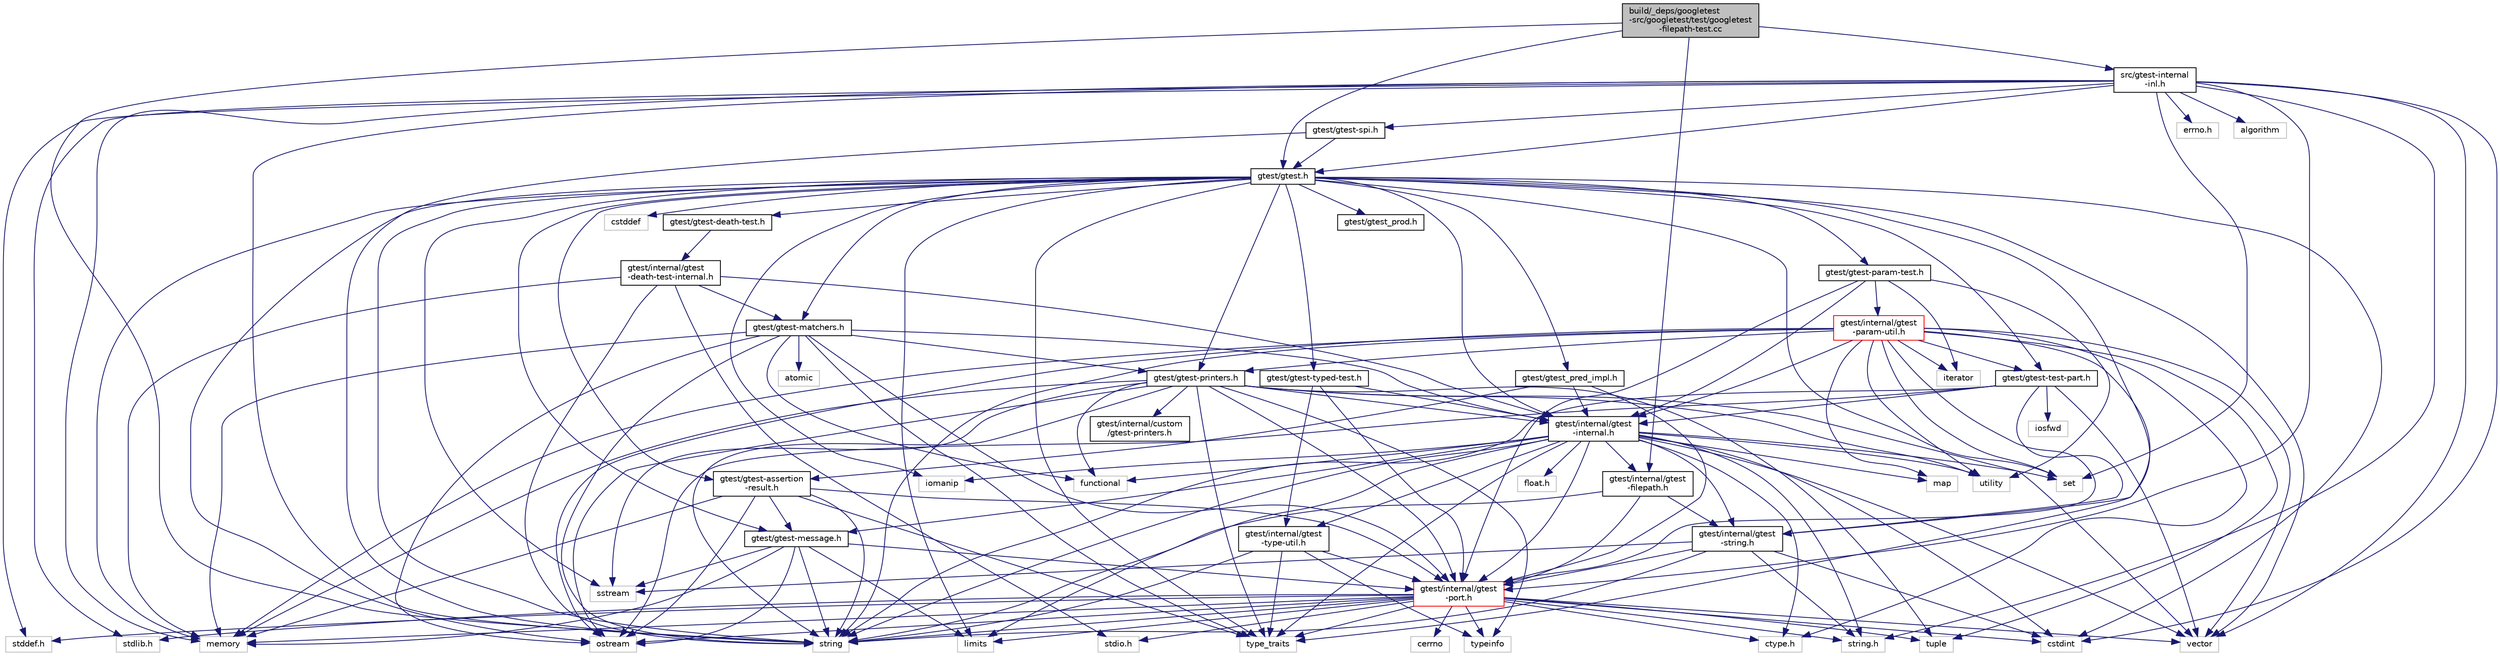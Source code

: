 digraph "build/_deps/googletest-src/googletest/test/googletest-filepath-test.cc"
{
 // LATEX_PDF_SIZE
  edge [fontname="Helvetica",fontsize="10",labelfontname="Helvetica",labelfontsize="10"];
  node [fontname="Helvetica",fontsize="10",shape=record];
  Node1 [label="build/_deps/googletest\l-src/googletest/test/googletest\l-filepath-test.cc",height=0.2,width=0.4,color="black", fillcolor="grey75", style="filled", fontcolor="black",tooltip=" "];
  Node1 -> Node2 [color="midnightblue",fontsize="10",style="solid"];
  Node2 [label="string",height=0.2,width=0.4,color="grey75", fillcolor="white", style="filled",tooltip=" "];
  Node1 -> Node3 [color="midnightblue",fontsize="10",style="solid"];
  Node3 [label="gtest/gtest.h",height=0.2,width=0.4,color="black", fillcolor="white", style="filled",URL="$gtest_8h.html",tooltip=" "];
  Node3 -> Node4 [color="midnightblue",fontsize="10",style="solid"];
  Node4 [label="cstddef",height=0.2,width=0.4,color="grey75", fillcolor="white", style="filled",tooltip=" "];
  Node3 -> Node5 [color="midnightblue",fontsize="10",style="solid"];
  Node5 [label="cstdint",height=0.2,width=0.4,color="grey75", fillcolor="white", style="filled",tooltip=" "];
  Node3 -> Node6 [color="midnightblue",fontsize="10",style="solid"];
  Node6 [label="iomanip",height=0.2,width=0.4,color="grey75", fillcolor="white", style="filled",tooltip=" "];
  Node3 -> Node7 [color="midnightblue",fontsize="10",style="solid"];
  Node7 [label="limits",height=0.2,width=0.4,color="grey75", fillcolor="white", style="filled",tooltip=" "];
  Node3 -> Node8 [color="midnightblue",fontsize="10",style="solid"];
  Node8 [label="memory",height=0.2,width=0.4,color="grey75", fillcolor="white", style="filled",tooltip=" "];
  Node3 -> Node9 [color="midnightblue",fontsize="10",style="solid"];
  Node9 [label="ostream",height=0.2,width=0.4,color="grey75", fillcolor="white", style="filled",tooltip=" "];
  Node3 -> Node10 [color="midnightblue",fontsize="10",style="solid"];
  Node10 [label="set",height=0.2,width=0.4,color="grey75", fillcolor="white", style="filled",tooltip=" "];
  Node3 -> Node11 [color="midnightblue",fontsize="10",style="solid"];
  Node11 [label="sstream",height=0.2,width=0.4,color="grey75", fillcolor="white", style="filled",tooltip=" "];
  Node3 -> Node2 [color="midnightblue",fontsize="10",style="solid"];
  Node3 -> Node12 [color="midnightblue",fontsize="10",style="solid"];
  Node12 [label="type_traits",height=0.2,width=0.4,color="grey75", fillcolor="white", style="filled",tooltip=" "];
  Node3 -> Node13 [color="midnightblue",fontsize="10",style="solid"];
  Node13 [label="vector",height=0.2,width=0.4,color="grey75", fillcolor="white", style="filled",tooltip=" "];
  Node3 -> Node14 [color="midnightblue",fontsize="10",style="solid"];
  Node14 [label="gtest/gtest-assertion\l-result.h",height=0.2,width=0.4,color="black", fillcolor="white", style="filled",URL="$gtest-assertion-result_8h.html",tooltip=" "];
  Node14 -> Node8 [color="midnightblue",fontsize="10",style="solid"];
  Node14 -> Node9 [color="midnightblue",fontsize="10",style="solid"];
  Node14 -> Node2 [color="midnightblue",fontsize="10",style="solid"];
  Node14 -> Node12 [color="midnightblue",fontsize="10",style="solid"];
  Node14 -> Node15 [color="midnightblue",fontsize="10",style="solid"];
  Node15 [label="gtest/gtest-message.h",height=0.2,width=0.4,color="black", fillcolor="white", style="filled",URL="$gtest-message_8h.html",tooltip=" "];
  Node15 -> Node7 [color="midnightblue",fontsize="10",style="solid"];
  Node15 -> Node8 [color="midnightblue",fontsize="10",style="solid"];
  Node15 -> Node9 [color="midnightblue",fontsize="10",style="solid"];
  Node15 -> Node11 [color="midnightblue",fontsize="10",style="solid"];
  Node15 -> Node2 [color="midnightblue",fontsize="10",style="solid"];
  Node15 -> Node16 [color="midnightblue",fontsize="10",style="solid"];
  Node16 [label="gtest/internal/gtest\l-port.h",height=0.2,width=0.4,color="red", fillcolor="white", style="filled",URL="$gtest-port_8h.html",tooltip=" "];
  Node16 -> Node17 [color="midnightblue",fontsize="10",style="solid"];
  Node17 [label="ctype.h",height=0.2,width=0.4,color="grey75", fillcolor="white", style="filled",tooltip=" "];
  Node16 -> Node18 [color="midnightblue",fontsize="10",style="solid"];
  Node18 [label="stddef.h",height=0.2,width=0.4,color="grey75", fillcolor="white", style="filled",tooltip=" "];
  Node16 -> Node19 [color="midnightblue",fontsize="10",style="solid"];
  Node19 [label="stdio.h",height=0.2,width=0.4,color="grey75", fillcolor="white", style="filled",tooltip=" "];
  Node16 -> Node20 [color="midnightblue",fontsize="10",style="solid"];
  Node20 [label="stdlib.h",height=0.2,width=0.4,color="grey75", fillcolor="white", style="filled",tooltip=" "];
  Node16 -> Node21 [color="midnightblue",fontsize="10",style="solid"];
  Node21 [label="string.h",height=0.2,width=0.4,color="grey75", fillcolor="white", style="filled",tooltip=" "];
  Node16 -> Node22 [color="midnightblue",fontsize="10",style="solid"];
  Node22 [label="cerrno",height=0.2,width=0.4,color="grey75", fillcolor="white", style="filled",tooltip=" "];
  Node16 -> Node5 [color="midnightblue",fontsize="10",style="solid"];
  Node16 -> Node7 [color="midnightblue",fontsize="10",style="solid"];
  Node16 -> Node8 [color="midnightblue",fontsize="10",style="solid"];
  Node16 -> Node9 [color="midnightblue",fontsize="10",style="solid"];
  Node16 -> Node2 [color="midnightblue",fontsize="10",style="solid"];
  Node16 -> Node25 [color="midnightblue",fontsize="10",style="solid"];
  Node25 [label="tuple",height=0.2,width=0.4,color="grey75", fillcolor="white", style="filled",tooltip=" "];
  Node16 -> Node12 [color="midnightblue",fontsize="10",style="solid"];
  Node16 -> Node13 [color="midnightblue",fontsize="10",style="solid"];
  Node16 -> Node33 [color="midnightblue",fontsize="10",style="solid"];
  Node33 [label="typeinfo",height=0.2,width=0.4,color="grey75", fillcolor="white", style="filled",tooltip=" "];
  Node14 -> Node16 [color="midnightblue",fontsize="10",style="solid"];
  Node3 -> Node34 [color="midnightblue",fontsize="10",style="solid"];
  Node34 [label="gtest/gtest-death-test.h",height=0.2,width=0.4,color="black", fillcolor="white", style="filled",URL="$gtest-death-test_8h.html",tooltip=" "];
  Node34 -> Node35 [color="midnightblue",fontsize="10",style="solid"];
  Node35 [label="gtest/internal/gtest\l-death-test-internal.h",height=0.2,width=0.4,color="black", fillcolor="white", style="filled",URL="$gtest-death-test-internal_8h.html",tooltip=" "];
  Node35 -> Node19 [color="midnightblue",fontsize="10",style="solid"];
  Node35 -> Node8 [color="midnightblue",fontsize="10",style="solid"];
  Node35 -> Node2 [color="midnightblue",fontsize="10",style="solid"];
  Node35 -> Node36 [color="midnightblue",fontsize="10",style="solid"];
  Node36 [label="gtest/gtest-matchers.h",height=0.2,width=0.4,color="black", fillcolor="white", style="filled",URL="$gtest-matchers_8h.html",tooltip=" "];
  Node36 -> Node37 [color="midnightblue",fontsize="10",style="solid"];
  Node37 [label="atomic",height=0.2,width=0.4,color="grey75", fillcolor="white", style="filled",tooltip=" "];
  Node36 -> Node38 [color="midnightblue",fontsize="10",style="solid"];
  Node38 [label="functional",height=0.2,width=0.4,color="grey75", fillcolor="white", style="filled",tooltip=" "];
  Node36 -> Node8 [color="midnightblue",fontsize="10",style="solid"];
  Node36 -> Node9 [color="midnightblue",fontsize="10",style="solid"];
  Node36 -> Node2 [color="midnightblue",fontsize="10",style="solid"];
  Node36 -> Node12 [color="midnightblue",fontsize="10",style="solid"];
  Node36 -> Node39 [color="midnightblue",fontsize="10",style="solid"];
  Node39 [label="gtest/gtest-printers.h",height=0.2,width=0.4,color="black", fillcolor="white", style="filled",URL="$gtest-printers_8h.html",tooltip=" "];
  Node39 -> Node38 [color="midnightblue",fontsize="10",style="solid"];
  Node39 -> Node8 [color="midnightblue",fontsize="10",style="solid"];
  Node39 -> Node9 [color="midnightblue",fontsize="10",style="solid"];
  Node39 -> Node11 [color="midnightblue",fontsize="10",style="solid"];
  Node39 -> Node2 [color="midnightblue",fontsize="10",style="solid"];
  Node39 -> Node25 [color="midnightblue",fontsize="10",style="solid"];
  Node39 -> Node12 [color="midnightblue",fontsize="10",style="solid"];
  Node39 -> Node33 [color="midnightblue",fontsize="10",style="solid"];
  Node39 -> Node40 [color="midnightblue",fontsize="10",style="solid"];
  Node40 [label="utility",height=0.2,width=0.4,color="grey75", fillcolor="white", style="filled",tooltip=" "];
  Node39 -> Node13 [color="midnightblue",fontsize="10",style="solid"];
  Node39 -> Node41 [color="midnightblue",fontsize="10",style="solid"];
  Node41 [label="gtest/internal/gtest\l-internal.h",height=0.2,width=0.4,color="black", fillcolor="white", style="filled",URL="$gtest-internal_8h.html",tooltip=" "];
  Node41 -> Node16 [color="midnightblue",fontsize="10",style="solid"];
  Node41 -> Node17 [color="midnightblue",fontsize="10",style="solid"];
  Node41 -> Node42 [color="midnightblue",fontsize="10",style="solid"];
  Node42 [label="float.h",height=0.2,width=0.4,color="grey75", fillcolor="white", style="filled",tooltip=" "];
  Node41 -> Node21 [color="midnightblue",fontsize="10",style="solid"];
  Node41 -> Node5 [color="midnightblue",fontsize="10",style="solid"];
  Node41 -> Node38 [color="midnightblue",fontsize="10",style="solid"];
  Node41 -> Node6 [color="midnightblue",fontsize="10",style="solid"];
  Node41 -> Node7 [color="midnightblue",fontsize="10",style="solid"];
  Node41 -> Node43 [color="midnightblue",fontsize="10",style="solid"];
  Node43 [label="map",height=0.2,width=0.4,color="grey75", fillcolor="white", style="filled",tooltip=" "];
  Node41 -> Node10 [color="midnightblue",fontsize="10",style="solid"];
  Node41 -> Node2 [color="midnightblue",fontsize="10",style="solid"];
  Node41 -> Node12 [color="midnightblue",fontsize="10",style="solid"];
  Node41 -> Node40 [color="midnightblue",fontsize="10",style="solid"];
  Node41 -> Node13 [color="midnightblue",fontsize="10",style="solid"];
  Node41 -> Node15 [color="midnightblue",fontsize="10",style="solid"];
  Node41 -> Node44 [color="midnightblue",fontsize="10",style="solid"];
  Node44 [label="gtest/internal/gtest\l-filepath.h",height=0.2,width=0.4,color="black", fillcolor="white", style="filled",URL="$gtest-filepath_8h.html",tooltip=" "];
  Node44 -> Node2 [color="midnightblue",fontsize="10",style="solid"];
  Node44 -> Node16 [color="midnightblue",fontsize="10",style="solid"];
  Node44 -> Node45 [color="midnightblue",fontsize="10",style="solid"];
  Node45 [label="gtest/internal/gtest\l-string.h",height=0.2,width=0.4,color="black", fillcolor="white", style="filled",URL="$gtest-string_8h.html",tooltip=" "];
  Node45 -> Node21 [color="midnightblue",fontsize="10",style="solid"];
  Node45 -> Node5 [color="midnightblue",fontsize="10",style="solid"];
  Node45 -> Node11 [color="midnightblue",fontsize="10",style="solid"];
  Node45 -> Node2 [color="midnightblue",fontsize="10",style="solid"];
  Node45 -> Node16 [color="midnightblue",fontsize="10",style="solid"];
  Node41 -> Node45 [color="midnightblue",fontsize="10",style="solid"];
  Node41 -> Node46 [color="midnightblue",fontsize="10",style="solid"];
  Node46 [label="gtest/internal/gtest\l-type-util.h",height=0.2,width=0.4,color="black", fillcolor="white", style="filled",URL="$gtest-type-util_8h.html",tooltip=" "];
  Node46 -> Node2 [color="midnightblue",fontsize="10",style="solid"];
  Node46 -> Node12 [color="midnightblue",fontsize="10",style="solid"];
  Node46 -> Node33 [color="midnightblue",fontsize="10",style="solid"];
  Node46 -> Node16 [color="midnightblue",fontsize="10",style="solid"];
  Node39 -> Node16 [color="midnightblue",fontsize="10",style="solid"];
  Node39 -> Node47 [color="midnightblue",fontsize="10",style="solid"];
  Node47 [label="gtest/internal/custom\l/gtest-printers.h",height=0.2,width=0.4,color="black", fillcolor="white", style="filled",URL="$internal_2custom_2gtest-printers_8h.html",tooltip=" "];
  Node36 -> Node41 [color="midnightblue",fontsize="10",style="solid"];
  Node36 -> Node16 [color="midnightblue",fontsize="10",style="solid"];
  Node35 -> Node41 [color="midnightblue",fontsize="10",style="solid"];
  Node3 -> Node36 [color="midnightblue",fontsize="10",style="solid"];
  Node3 -> Node15 [color="midnightblue",fontsize="10",style="solid"];
  Node3 -> Node48 [color="midnightblue",fontsize="10",style="solid"];
  Node48 [label="gtest/gtest-param-test.h",height=0.2,width=0.4,color="black", fillcolor="white", style="filled",URL="$gtest-param-test_8h.html",tooltip=" "];
  Node48 -> Node49 [color="midnightblue",fontsize="10",style="solid"];
  Node49 [label="iterator",height=0.2,width=0.4,color="grey75", fillcolor="white", style="filled",tooltip=" "];
  Node48 -> Node40 [color="midnightblue",fontsize="10",style="solid"];
  Node48 -> Node41 [color="midnightblue",fontsize="10",style="solid"];
  Node48 -> Node50 [color="midnightblue",fontsize="10",style="solid"];
  Node50 [label="gtest/internal/gtest\l-param-util.h",height=0.2,width=0.4,color="red", fillcolor="white", style="filled",URL="$gtest-param-util_8h.html",tooltip=" "];
  Node50 -> Node17 [color="midnightblue",fontsize="10",style="solid"];
  Node50 -> Node49 [color="midnightblue",fontsize="10",style="solid"];
  Node50 -> Node43 [color="midnightblue",fontsize="10",style="solid"];
  Node50 -> Node8 [color="midnightblue",fontsize="10",style="solid"];
  Node50 -> Node9 [color="midnightblue",fontsize="10",style="solid"];
  Node50 -> Node10 [color="midnightblue",fontsize="10",style="solid"];
  Node50 -> Node2 [color="midnightblue",fontsize="10",style="solid"];
  Node50 -> Node25 [color="midnightblue",fontsize="10",style="solid"];
  Node50 -> Node12 [color="midnightblue",fontsize="10",style="solid"];
  Node50 -> Node40 [color="midnightblue",fontsize="10",style="solid"];
  Node50 -> Node13 [color="midnightblue",fontsize="10",style="solid"];
  Node50 -> Node39 [color="midnightblue",fontsize="10",style="solid"];
  Node50 -> Node52 [color="midnightblue",fontsize="10",style="solid"];
  Node52 [label="gtest/gtest-test-part.h",height=0.2,width=0.4,color="black", fillcolor="white", style="filled",URL="$gtest-test-part_8h.html",tooltip=" "];
  Node52 -> Node53 [color="midnightblue",fontsize="10",style="solid"];
  Node53 [label="iosfwd",height=0.2,width=0.4,color="grey75", fillcolor="white", style="filled",tooltip=" "];
  Node52 -> Node9 [color="midnightblue",fontsize="10",style="solid"];
  Node52 -> Node2 [color="midnightblue",fontsize="10",style="solid"];
  Node52 -> Node13 [color="midnightblue",fontsize="10",style="solid"];
  Node52 -> Node41 [color="midnightblue",fontsize="10",style="solid"];
  Node52 -> Node45 [color="midnightblue",fontsize="10",style="solid"];
  Node50 -> Node41 [color="midnightblue",fontsize="10",style="solid"];
  Node50 -> Node16 [color="midnightblue",fontsize="10",style="solid"];
  Node48 -> Node16 [color="midnightblue",fontsize="10",style="solid"];
  Node3 -> Node39 [color="midnightblue",fontsize="10",style="solid"];
  Node3 -> Node52 [color="midnightblue",fontsize="10",style="solid"];
  Node3 -> Node54 [color="midnightblue",fontsize="10",style="solid"];
  Node54 [label="gtest/gtest-typed-test.h",height=0.2,width=0.4,color="black", fillcolor="white", style="filled",URL="$gtest-typed-test_8h.html",tooltip=" "];
  Node54 -> Node41 [color="midnightblue",fontsize="10",style="solid"];
  Node54 -> Node16 [color="midnightblue",fontsize="10",style="solid"];
  Node54 -> Node46 [color="midnightblue",fontsize="10",style="solid"];
  Node3 -> Node55 [color="midnightblue",fontsize="10",style="solid"];
  Node55 [label="gtest/gtest_pred_impl.h",height=0.2,width=0.4,color="black", fillcolor="white", style="filled",URL="$gtest__pred__impl_8h.html",tooltip=" "];
  Node55 -> Node14 [color="midnightblue",fontsize="10",style="solid"];
  Node55 -> Node41 [color="midnightblue",fontsize="10",style="solid"];
  Node55 -> Node16 [color="midnightblue",fontsize="10",style="solid"];
  Node3 -> Node56 [color="midnightblue",fontsize="10",style="solid"];
  Node56 [label="gtest/gtest_prod.h",height=0.2,width=0.4,color="black", fillcolor="white", style="filled",URL="$gtest__prod_8h.html",tooltip=" "];
  Node3 -> Node41 [color="midnightblue",fontsize="10",style="solid"];
  Node3 -> Node45 [color="midnightblue",fontsize="10",style="solid"];
  Node1 -> Node44 [color="midnightblue",fontsize="10",style="solid"];
  Node1 -> Node57 [color="midnightblue",fontsize="10",style="solid"];
  Node57 [label="src/gtest-internal\l-inl.h",height=0.2,width=0.4,color="black", fillcolor="white", style="filled",URL="$gtest-internal-inl_8h.html",tooltip=" "];
  Node57 -> Node58 [color="midnightblue",fontsize="10",style="solid"];
  Node58 [label="errno.h",height=0.2,width=0.4,color="grey75", fillcolor="white", style="filled",tooltip=" "];
  Node57 -> Node18 [color="midnightblue",fontsize="10",style="solid"];
  Node57 -> Node20 [color="midnightblue",fontsize="10",style="solid"];
  Node57 -> Node21 [color="midnightblue",fontsize="10",style="solid"];
  Node57 -> Node59 [color="midnightblue",fontsize="10",style="solid"];
  Node59 [label="algorithm",height=0.2,width=0.4,color="grey75", fillcolor="white", style="filled",tooltip=" "];
  Node57 -> Node5 [color="midnightblue",fontsize="10",style="solid"];
  Node57 -> Node8 [color="midnightblue",fontsize="10",style="solid"];
  Node57 -> Node10 [color="midnightblue",fontsize="10",style="solid"];
  Node57 -> Node2 [color="midnightblue",fontsize="10",style="solid"];
  Node57 -> Node13 [color="midnightblue",fontsize="10",style="solid"];
  Node57 -> Node16 [color="midnightblue",fontsize="10",style="solid"];
  Node57 -> Node60 [color="midnightblue",fontsize="10",style="solid"];
  Node60 [label="gtest/gtest-spi.h",height=0.2,width=0.4,color="black", fillcolor="white", style="filled",URL="$gtest-spi_8h.html",tooltip=" "];
  Node60 -> Node2 [color="midnightblue",fontsize="10",style="solid"];
  Node60 -> Node3 [color="midnightblue",fontsize="10",style="solid"];
  Node57 -> Node3 [color="midnightblue",fontsize="10",style="solid"];
}
